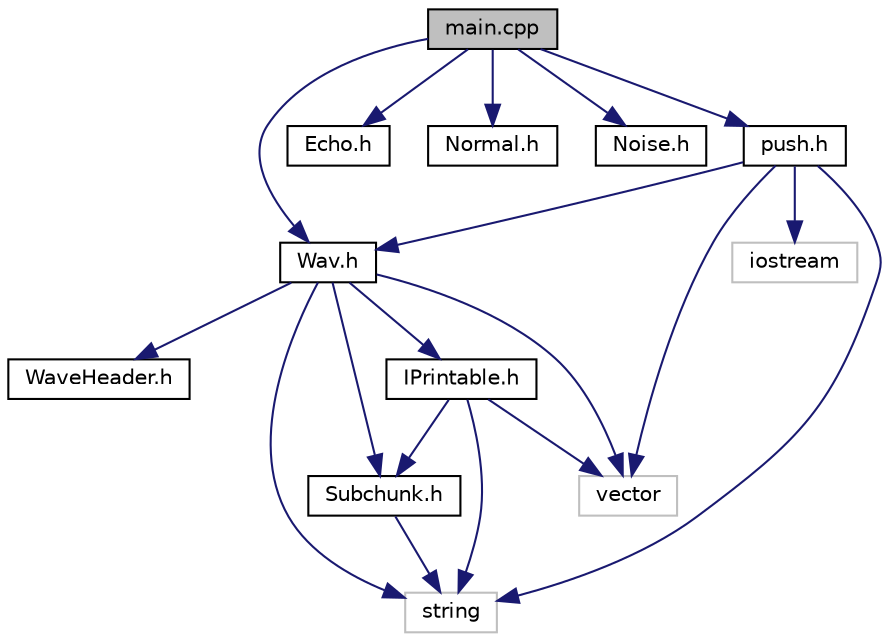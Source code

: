digraph "main.cpp"
{
 // LATEX_PDF_SIZE
  edge [fontname="Helvetica",fontsize="10",labelfontname="Helvetica",labelfontsize="10"];
  node [fontname="Helvetica",fontsize="10",shape=record];
  Node1 [label="main.cpp",height=0.2,width=0.4,color="black", fillcolor="grey75", style="filled", fontcolor="black",tooltip=" "];
  Node1 -> Node2 [color="midnightblue",fontsize="10",style="solid"];
  Node2 [label="Wav.h",height=0.2,width=0.4,color="black", fillcolor="white", style="filled",URL="$d1/d71/Wav_8h_source.html",tooltip=" "];
  Node2 -> Node3 [color="midnightblue",fontsize="10",style="solid"];
  Node3 [label="vector",height=0.2,width=0.4,color="grey75", fillcolor="white", style="filled",tooltip=" "];
  Node2 -> Node4 [color="midnightblue",fontsize="10",style="solid"];
  Node4 [label="string",height=0.2,width=0.4,color="grey75", fillcolor="white", style="filled",tooltip=" "];
  Node2 -> Node5 [color="midnightblue",fontsize="10",style="solid"];
  Node5 [label="WaveHeader.h",height=0.2,width=0.4,color="black", fillcolor="white", style="filled",URL="$df/d39/WaveHeader_8h_source.html",tooltip=" "];
  Node2 -> Node6 [color="midnightblue",fontsize="10",style="solid"];
  Node6 [label="IPrintable.h",height=0.2,width=0.4,color="black", fillcolor="white", style="filled",URL="$d8/da6/IPrintable_8h_source.html",tooltip=" "];
  Node6 -> Node4 [color="midnightblue",fontsize="10",style="solid"];
  Node6 -> Node3 [color="midnightblue",fontsize="10",style="solid"];
  Node6 -> Node7 [color="midnightblue",fontsize="10",style="solid"];
  Node7 [label="Subchunk.h",height=0.2,width=0.4,color="black", fillcolor="white", style="filled",URL="$df/d9b/Subchunk_8h_source.html",tooltip=" "];
  Node7 -> Node4 [color="midnightblue",fontsize="10",style="solid"];
  Node2 -> Node7 [color="midnightblue",fontsize="10",style="solid"];
  Node1 -> Node8 [color="midnightblue",fontsize="10",style="solid"];
  Node8 [label="Echo.h",height=0.2,width=0.4,color="black", fillcolor="white", style="filled",URL="$d8/dd9/Echo_8h_source.html",tooltip=" "];
  Node1 -> Node9 [color="midnightblue",fontsize="10",style="solid"];
  Node9 [label="Normal.h",height=0.2,width=0.4,color="black", fillcolor="white", style="filled",URL="$d8/d89/Normal_8h_source.html",tooltip=" "];
  Node1 -> Node10 [color="midnightblue",fontsize="10",style="solid"];
  Node10 [label="Noise.h",height=0.2,width=0.4,color="black", fillcolor="white", style="filled",URL="$d8/d56/Noise_8h_source.html",tooltip=" "];
  Node1 -> Node11 [color="midnightblue",fontsize="10",style="solid"];
  Node11 [label="push.h",height=0.2,width=0.4,color="black", fillcolor="white", style="filled",URL="$d6/d44/push_8h_source.html",tooltip=" "];
  Node11 -> Node12 [color="midnightblue",fontsize="10",style="solid"];
  Node12 [label="iostream",height=0.2,width=0.4,color="grey75", fillcolor="white", style="filled",tooltip=" "];
  Node11 -> Node3 [color="midnightblue",fontsize="10",style="solid"];
  Node11 -> Node4 [color="midnightblue",fontsize="10",style="solid"];
  Node11 -> Node2 [color="midnightblue",fontsize="10",style="solid"];
}
